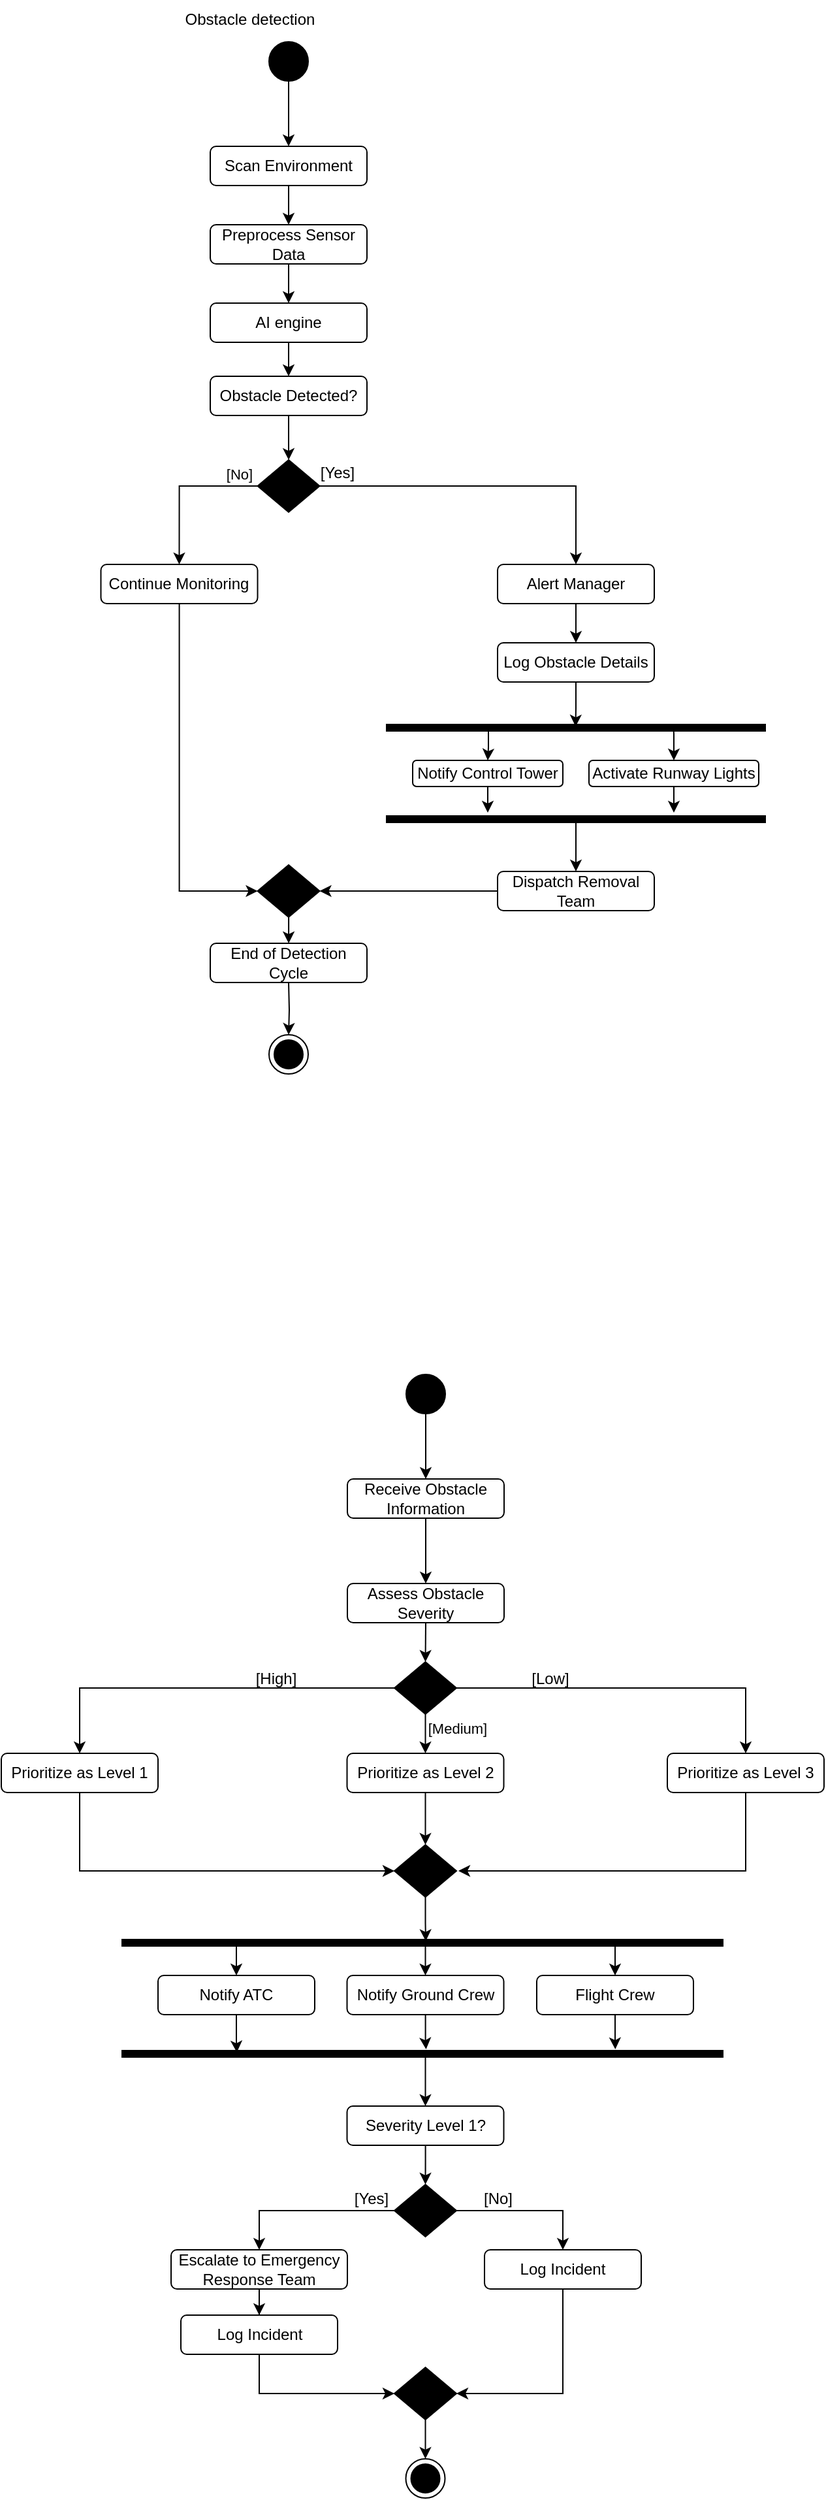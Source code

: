 <mxfile version="24.6.1" type="github">
  <diagram name="Page-1" id="0783ab3e-0a74-02c8-0abd-f7b4e66b4bec">
    <mxGraphModel dx="782" dy="316" grid="1" gridSize="10" guides="1" tooltips="1" connect="1" arrows="1" fold="1" page="1" pageScale="1" pageWidth="850" pageHeight="1100" background="none" math="0" shadow="0">
      <root>
        <mxCell id="0" />
        <mxCell id="1" parent="0" />
        <mxCell id="yVpGU99Wx18fHOG96q4R-1" value="" style="ellipse;fillColor=strokeColor;html=1;" parent="1" vertex="1">
          <mxGeometry x="305" y="40" width="30" height="30" as="geometry" />
        </mxCell>
        <mxCell id="yVpGU99Wx18fHOG96q4R-2" value="" style="ellipse;html=1;shape=endState;fillColor=strokeColor;" parent="1" vertex="1">
          <mxGeometry x="305" y="800" width="30" height="30" as="geometry" />
        </mxCell>
        <mxCell id="yVpGU99Wx18fHOG96q4R-4" value="" style="endArrow=classic;html=1;rounded=0;exitX=0.5;exitY=1;exitDx=0;exitDy=0;" parent="1" source="yVpGU99Wx18fHOG96q4R-1" edge="1">
          <mxGeometry width="50" height="50" relative="1" as="geometry">
            <mxPoint x="645" y="190" as="sourcePoint" />
            <mxPoint x="320" y="120" as="targetPoint" />
          </mxGeometry>
        </mxCell>
        <mxCell id="yVpGU99Wx18fHOG96q4R-37" style="edgeStyle=orthogonalEdgeStyle;rounded=0;orthogonalLoop=1;jettySize=auto;html=1;" parent="1" source="yVpGU99Wx18fHOG96q4R-5" target="yVpGU99Wx18fHOG96q4R-34" edge="1">
          <mxGeometry relative="1" as="geometry" />
        </mxCell>
        <mxCell id="yVpGU99Wx18fHOG96q4R-5" value="Scan Environment" style="rounded=1;whiteSpace=wrap;html=1;" parent="1" vertex="1">
          <mxGeometry x="260" y="120" width="120" height="30" as="geometry" />
        </mxCell>
        <mxCell id="yVpGU99Wx18fHOG96q4R-11" style="edgeStyle=orthogonalEdgeStyle;rounded=0;orthogonalLoop=1;jettySize=auto;html=1;exitX=1;exitY=0.5;exitDx=0;exitDy=0;entryX=0.5;entryY=0;entryDx=0;entryDy=0;" parent="1" source="yVpGU99Wx18fHOG96q4R-8" target="yVpGU99Wx18fHOG96q4R-15" edge="1">
          <mxGeometry relative="1" as="geometry">
            <mxPoint x="425" y="320" as="targetPoint" />
          </mxGeometry>
        </mxCell>
        <mxCell id="yVpGU99Wx18fHOG96q4R-44" style="edgeStyle=orthogonalEdgeStyle;rounded=0;orthogonalLoop=1;jettySize=auto;html=1;entryX=0.5;entryY=0;entryDx=0;entryDy=0;exitX=0;exitY=0.5;exitDx=0;exitDy=0;" parent="1" source="yVpGU99Wx18fHOG96q4R-8" target="yVpGU99Wx18fHOG96q4R-43" edge="1">
          <mxGeometry relative="1" as="geometry" />
        </mxCell>
        <mxCell id="yVpGU99Wx18fHOG96q4R-49" value="[No]" style="edgeLabel;html=1;align=center;verticalAlign=middle;resizable=0;points=[];" parent="yVpGU99Wx18fHOG96q4R-44" vertex="1" connectable="0">
          <mxGeometry x="-0.334" y="1" relative="1" as="geometry">
            <mxPoint x="25" y="-10" as="offset" />
          </mxGeometry>
        </mxCell>
        <mxCell id="yVpGU99Wx18fHOG96q4R-8" value="" style="rhombus;fillColor=#000000;" parent="1" vertex="1">
          <mxGeometry x="296.25" y="360" width="47.5" height="40" as="geometry" />
        </mxCell>
        <mxCell id="yVpGU99Wx18fHOG96q4R-39" style="edgeStyle=orthogonalEdgeStyle;rounded=0;orthogonalLoop=1;jettySize=auto;html=1;entryX=0.5;entryY=0;entryDx=0;entryDy=0;" parent="1" source="yVpGU99Wx18fHOG96q4R-9" target="yVpGU99Wx18fHOG96q4R-35" edge="1">
          <mxGeometry relative="1" as="geometry" />
        </mxCell>
        <mxCell id="yVpGU99Wx18fHOG96q4R-9" value="AI engine" style="rounded=1;whiteSpace=wrap;html=1;" parent="1" vertex="1">
          <mxGeometry x="260" y="240" width="120" height="30" as="geometry" />
        </mxCell>
        <mxCell id="yVpGU99Wx18fHOG96q4R-12" value="[Yes]" style="text;html=1;align=center;verticalAlign=middle;resizable=0;points=[];autosize=1;strokeColor=none;fillColor=none;" parent="1" vertex="1">
          <mxGeometry x="332" y="355" width="50" height="30" as="geometry" />
        </mxCell>
        <mxCell id="yVpGU99Wx18fHOG96q4R-15" value="Alert Manager" style="rounded=1;whiteSpace=wrap;html=1;" parent="1" vertex="1">
          <mxGeometry x="480" y="440" width="120" height="30" as="geometry" />
        </mxCell>
        <mxCell id="yVpGU99Wx18fHOG96q4R-17" value="" style="ellipse;fillColor=strokeColor;html=1;" parent="1" vertex="1">
          <mxGeometry x="410" y="1060" width="30" height="30" as="geometry" />
        </mxCell>
        <mxCell id="yVpGU99Wx18fHOG96q4R-19" value="" style="endArrow=classic;html=1;rounded=0;exitX=0.5;exitY=1;exitDx=0;exitDy=0;" parent="1" source="yVpGU99Wx18fHOG96q4R-17" edge="1">
          <mxGeometry width="50" height="50" relative="1" as="geometry">
            <mxPoint x="750" y="1210" as="sourcePoint" />
            <mxPoint x="425" y="1140" as="targetPoint" />
          </mxGeometry>
        </mxCell>
        <mxCell id="yVpGU99Wx18fHOG96q4R-20" style="edgeStyle=orthogonalEdgeStyle;rounded=0;orthogonalLoop=1;jettySize=auto;html=1;entryX=0.5;entryY=0;entryDx=0;entryDy=0;" parent="1" source="yVpGU99Wx18fHOG96q4R-21" target="yVpGU99Wx18fHOG96q4R-28" edge="1">
          <mxGeometry relative="1" as="geometry">
            <mxPoint x="425" y="1310" as="targetPoint" />
          </mxGeometry>
        </mxCell>
        <mxCell id="yVpGU99Wx18fHOG96q4R-21" value="Receive Obstacle Information" style="rounded=1;whiteSpace=wrap;html=1;" parent="1" vertex="1">
          <mxGeometry x="365" y="1140" width="120" height="30" as="geometry" />
        </mxCell>
        <mxCell id="yVpGU99Wx18fHOG96q4R-27" style="edgeStyle=orthogonalEdgeStyle;rounded=0;orthogonalLoop=1;jettySize=auto;html=1;exitX=0.5;exitY=1;exitDx=0;exitDy=0;entryX=0.5;entryY=0;entryDx=0;entryDy=0;" parent="1" source="yVpGU99Wx18fHOG96q4R-28" target="yVpGU99Wx18fHOG96q4R-79" edge="1">
          <mxGeometry relative="1" as="geometry">
            <mxPoint x="425" y="1300" as="targetPoint" />
          </mxGeometry>
        </mxCell>
        <mxCell id="yVpGU99Wx18fHOG96q4R-28" value="Assess Obstacle Severity" style="rounded=1;whiteSpace=wrap;html=1;" parent="1" vertex="1">
          <mxGeometry x="365" y="1220" width="120" height="30" as="geometry" />
        </mxCell>
        <mxCell id="yVpGU99Wx18fHOG96q4R-33" value="Obstacle detection" style="text;html=1;align=center;verticalAlign=middle;resizable=0;points=[];autosize=1;strokeColor=none;fillColor=none;" parent="1" vertex="1">
          <mxGeometry x="230" y="8" width="120" height="30" as="geometry" />
        </mxCell>
        <mxCell id="yVpGU99Wx18fHOG96q4R-38" style="edgeStyle=orthogonalEdgeStyle;rounded=0;orthogonalLoop=1;jettySize=auto;html=1;entryX=0.5;entryY=0;entryDx=0;entryDy=0;" parent="1" source="yVpGU99Wx18fHOG96q4R-34" target="yVpGU99Wx18fHOG96q4R-9" edge="1">
          <mxGeometry relative="1" as="geometry" />
        </mxCell>
        <mxCell id="yVpGU99Wx18fHOG96q4R-34" value="Preprocess Sensor Data" style="rounded=1;whiteSpace=wrap;html=1;" parent="1" vertex="1">
          <mxGeometry x="260" y="180" width="120" height="30" as="geometry" />
        </mxCell>
        <mxCell id="yVpGU99Wx18fHOG96q4R-40" style="edgeStyle=orthogonalEdgeStyle;rounded=0;orthogonalLoop=1;jettySize=auto;html=1;" parent="1" source="yVpGU99Wx18fHOG96q4R-35" target="yVpGU99Wx18fHOG96q4R-8" edge="1">
          <mxGeometry relative="1" as="geometry" />
        </mxCell>
        <mxCell id="yVpGU99Wx18fHOG96q4R-35" value="Obstacle Detected?" style="rounded=1;whiteSpace=wrap;html=1;" parent="1" vertex="1">
          <mxGeometry x="260" y="296" width="120" height="30" as="geometry" />
        </mxCell>
        <mxCell id="yVpGU99Wx18fHOG96q4R-41" value="Log Obstacle Details" style="rounded=1;whiteSpace=wrap;html=1;" parent="1" vertex="1">
          <mxGeometry x="480" y="500" width="120" height="30" as="geometry" />
        </mxCell>
        <mxCell id="yVpGU99Wx18fHOG96q4R-42" style="edgeStyle=orthogonalEdgeStyle;rounded=0;orthogonalLoop=1;jettySize=auto;html=1;entryX=0.5;entryY=0;entryDx=0;entryDy=0;" parent="1" source="yVpGU99Wx18fHOG96q4R-15" target="yVpGU99Wx18fHOG96q4R-41" edge="1">
          <mxGeometry relative="1" as="geometry" />
        </mxCell>
        <mxCell id="yVpGU99Wx18fHOG96q4R-51" style="edgeStyle=orthogonalEdgeStyle;rounded=0;orthogonalLoop=1;jettySize=auto;html=1;entryX=0;entryY=0.5;entryDx=0;entryDy=0;" parent="1" source="yVpGU99Wx18fHOG96q4R-43" target="yVpGU99Wx18fHOG96q4R-50" edge="1">
          <mxGeometry relative="1" as="geometry" />
        </mxCell>
        <mxCell id="yVpGU99Wx18fHOG96q4R-43" value="Continue Monitoring" style="rounded=1;whiteSpace=wrap;html=1;" parent="1" vertex="1">
          <mxGeometry x="176.25" y="440" width="120" height="30" as="geometry" />
        </mxCell>
        <mxCell id="yVpGU99Wx18fHOG96q4R-54" style="edgeStyle=orthogonalEdgeStyle;rounded=0;orthogonalLoop=1;jettySize=auto;html=1;" parent="1" source="yVpGU99Wx18fHOG96q4R-50" edge="1">
          <mxGeometry relative="1" as="geometry">
            <mxPoint x="320" y="730" as="targetPoint" />
          </mxGeometry>
        </mxCell>
        <mxCell id="yVpGU99Wx18fHOG96q4R-50" value="" style="rhombus;fillColor=#000000;" parent="1" vertex="1">
          <mxGeometry x="296.25" y="670" width="47.5" height="40" as="geometry" />
        </mxCell>
        <mxCell id="yVpGU99Wx18fHOG96q4R-57" style="edgeStyle=orthogonalEdgeStyle;rounded=0;orthogonalLoop=1;jettySize=auto;html=1;entryX=0.5;entryY=0;entryDx=0;entryDy=0;" parent="1" target="yVpGU99Wx18fHOG96q4R-2" edge="1">
          <mxGeometry relative="1" as="geometry">
            <mxPoint x="320" y="760" as="sourcePoint" />
          </mxGeometry>
        </mxCell>
        <mxCell id="yVpGU99Wx18fHOG96q4R-53" value="End of Detection Cycle" style="rounded=1;whiteSpace=wrap;html=1;" parent="1" vertex="1">
          <mxGeometry x="260" y="730" width="120" height="30" as="geometry" />
        </mxCell>
        <mxCell id="yVpGU99Wx18fHOG96q4R-67" style="edgeStyle=orthogonalEdgeStyle;rounded=0;orthogonalLoop=1;jettySize=auto;html=1;entryX=0.5;entryY=0;entryDx=0;entryDy=0;" parent="1" source="yVpGU99Wx18fHOG96q4R-60" target="yVpGU99Wx18fHOG96q4R-64" edge="1">
          <mxGeometry relative="1" as="geometry">
            <Array as="points">
              <mxPoint x="473" y="580" />
              <mxPoint x="473" y="580" />
            </Array>
          </mxGeometry>
        </mxCell>
        <mxCell id="yVpGU99Wx18fHOG96q4R-60" value="" style="html=1;points=[];perimeter=orthogonalPerimeter;fillColor=strokeColor;rotation=-90;" parent="1" vertex="1">
          <mxGeometry x="537.5" y="420" width="5" height="290" as="geometry" />
        </mxCell>
        <mxCell id="yVpGU99Wx18fHOG96q4R-63" style="edgeStyle=orthogonalEdgeStyle;rounded=0;orthogonalLoop=1;jettySize=auto;html=1;entryX=0.686;entryY=0.499;entryDx=0;entryDy=0;entryPerimeter=0;" parent="1" source="yVpGU99Wx18fHOG96q4R-41" target="yVpGU99Wx18fHOG96q4R-60" edge="1">
          <mxGeometry relative="1" as="geometry" />
        </mxCell>
        <mxCell id="yVpGU99Wx18fHOG96q4R-64" value="Notify Control Tower" style="rounded=1;whiteSpace=wrap;html=1;" parent="1" vertex="1">
          <mxGeometry x="415" y="590" width="115" height="20" as="geometry" />
        </mxCell>
        <mxCell id="yVpGU99Wx18fHOG96q4R-71" style="edgeStyle=orthogonalEdgeStyle;rounded=0;orthogonalLoop=1;jettySize=auto;html=1;" parent="1" source="yVpGU99Wx18fHOG96q4R-65" edge="1">
          <mxGeometry relative="1" as="geometry">
            <mxPoint x="615" y="630" as="targetPoint" />
            <Array as="points">
              <mxPoint x="615" y="620" />
              <mxPoint x="615" y="620" />
            </Array>
          </mxGeometry>
        </mxCell>
        <mxCell id="yVpGU99Wx18fHOG96q4R-65" value="Activate Runway Lights" style="rounded=1;whiteSpace=wrap;html=1;" parent="1" vertex="1">
          <mxGeometry x="550" y="590" width="130" height="20" as="geometry" />
        </mxCell>
        <mxCell id="yVpGU99Wx18fHOG96q4R-73" style="edgeStyle=orthogonalEdgeStyle;rounded=0;orthogonalLoop=1;jettySize=auto;html=1;entryX=0.5;entryY=0;entryDx=0;entryDy=0;" parent="1" source="yVpGU99Wx18fHOG96q4R-66" target="yVpGU99Wx18fHOG96q4R-72" edge="1">
          <mxGeometry relative="1" as="geometry" />
        </mxCell>
        <mxCell id="yVpGU99Wx18fHOG96q4R-66" value="" style="html=1;points=[];perimeter=orthogonalPerimeter;fillColor=strokeColor;rotation=-90;" parent="1" vertex="1">
          <mxGeometry x="537.5" y="490" width="5" height="290" as="geometry" />
        </mxCell>
        <mxCell id="yVpGU99Wx18fHOG96q4R-69" style="edgeStyle=orthogonalEdgeStyle;rounded=0;orthogonalLoop=1;jettySize=auto;html=1;entryX=0.165;entryY=0.758;entryDx=0;entryDy=0;entryPerimeter=0;startArrow=classic;startFill=1;endArrow=none;endFill=0;" parent="1" source="yVpGU99Wx18fHOG96q4R-65" target="yVpGU99Wx18fHOG96q4R-60" edge="1">
          <mxGeometry relative="1" as="geometry" />
        </mxCell>
        <mxCell id="yVpGU99Wx18fHOG96q4R-70" style="edgeStyle=orthogonalEdgeStyle;rounded=0;orthogonalLoop=1;jettySize=auto;html=1;entryX=1.5;entryY=0.267;entryDx=0;entryDy=0;entryPerimeter=0;" parent="1" source="yVpGU99Wx18fHOG96q4R-64" target="yVpGU99Wx18fHOG96q4R-66" edge="1">
          <mxGeometry relative="1" as="geometry" />
        </mxCell>
        <mxCell id="yVpGU99Wx18fHOG96q4R-78" style="edgeStyle=orthogonalEdgeStyle;rounded=0;orthogonalLoop=1;jettySize=auto;html=1;entryX=1;entryY=0.5;entryDx=0;entryDy=0;" parent="1" source="yVpGU99Wx18fHOG96q4R-72" target="yVpGU99Wx18fHOG96q4R-50" edge="1">
          <mxGeometry relative="1" as="geometry" />
        </mxCell>
        <mxCell id="yVpGU99Wx18fHOG96q4R-72" value="Dispatch Removal Team" style="rounded=1;whiteSpace=wrap;html=1;" parent="1" vertex="1">
          <mxGeometry x="480" y="675" width="120" height="30" as="geometry" />
        </mxCell>
        <mxCell id="yVpGU99Wx18fHOG96q4R-83" style="edgeStyle=orthogonalEdgeStyle;rounded=0;orthogonalLoop=1;jettySize=auto;html=1;entryX=0.5;entryY=0;entryDx=0;entryDy=0;" parent="1" source="yVpGU99Wx18fHOG96q4R-79" target="yVpGU99Wx18fHOG96q4R-81" edge="1">
          <mxGeometry relative="1" as="geometry" />
        </mxCell>
        <mxCell id="yVpGU99Wx18fHOG96q4R-87" value="[Medium]" style="edgeLabel;html=1;align=center;verticalAlign=middle;resizable=0;points=[];" parent="yVpGU99Wx18fHOG96q4R-83" vertex="1" connectable="0">
          <mxGeometry x="-0.313" y="2" relative="1" as="geometry">
            <mxPoint x="22" as="offset" />
          </mxGeometry>
        </mxCell>
        <mxCell id="yVpGU99Wx18fHOG96q4R-84" style="edgeStyle=orthogonalEdgeStyle;rounded=0;orthogonalLoop=1;jettySize=auto;html=1;entryX=0.5;entryY=0;entryDx=0;entryDy=0;" parent="1" source="yVpGU99Wx18fHOG96q4R-79" target="yVpGU99Wx18fHOG96q4R-80" edge="1">
          <mxGeometry relative="1" as="geometry" />
        </mxCell>
        <mxCell id="yVpGU99Wx18fHOG96q4R-85" style="edgeStyle=orthogonalEdgeStyle;rounded=0;orthogonalLoop=1;jettySize=auto;html=1;entryX=0.5;entryY=0;entryDx=0;entryDy=0;" parent="1" source="yVpGU99Wx18fHOG96q4R-79" target="yVpGU99Wx18fHOG96q4R-82" edge="1">
          <mxGeometry relative="1" as="geometry" />
        </mxCell>
        <mxCell id="yVpGU99Wx18fHOG96q4R-79" value="" style="rhombus;fillColor=#000000;" parent="1" vertex="1">
          <mxGeometry x="401" y="1280" width="47.5" height="40" as="geometry" />
        </mxCell>
        <mxCell id="yVpGU99Wx18fHOG96q4R-91" style="edgeStyle=orthogonalEdgeStyle;rounded=0;orthogonalLoop=1;jettySize=auto;html=1;entryX=0;entryY=0.5;entryDx=0;entryDy=0;" parent="1" source="yVpGU99Wx18fHOG96q4R-80" target="yVpGU99Wx18fHOG96q4R-90" edge="1">
          <mxGeometry relative="1" as="geometry">
            <Array as="points">
              <mxPoint x="160" y="1440" />
            </Array>
          </mxGeometry>
        </mxCell>
        <mxCell id="yVpGU99Wx18fHOG96q4R-80" value="Prioritize as Level 1" style="rounded=1;whiteSpace=wrap;html=1;" parent="1" vertex="1">
          <mxGeometry x="100" y="1350" width="120" height="30" as="geometry" />
        </mxCell>
        <mxCell id="yVpGU99Wx18fHOG96q4R-92" style="edgeStyle=orthogonalEdgeStyle;rounded=0;orthogonalLoop=1;jettySize=auto;html=1;entryX=0.5;entryY=0;entryDx=0;entryDy=0;" parent="1" source="yVpGU99Wx18fHOG96q4R-81" target="yVpGU99Wx18fHOG96q4R-90" edge="1">
          <mxGeometry relative="1" as="geometry" />
        </mxCell>
        <mxCell id="yVpGU99Wx18fHOG96q4R-81" value="Prioritize as Level 2" style="rounded=1;whiteSpace=wrap;html=1;" parent="1" vertex="1">
          <mxGeometry x="364.75" y="1350" width="120" height="30" as="geometry" />
        </mxCell>
        <mxCell id="yVpGU99Wx18fHOG96q4R-93" style="edgeStyle=orthogonalEdgeStyle;rounded=0;orthogonalLoop=1;jettySize=auto;html=1;" parent="1" source="yVpGU99Wx18fHOG96q4R-82" edge="1">
          <mxGeometry relative="1" as="geometry">
            <mxPoint x="450" y="1440" as="targetPoint" />
            <Array as="points">
              <mxPoint x="670" y="1440" />
            </Array>
          </mxGeometry>
        </mxCell>
        <mxCell id="yVpGU99Wx18fHOG96q4R-82" value="Prioritize as Level 3" style="rounded=1;whiteSpace=wrap;html=1;" parent="1" vertex="1">
          <mxGeometry x="610" y="1350" width="120" height="30" as="geometry" />
        </mxCell>
        <mxCell id="yVpGU99Wx18fHOG96q4R-86" value="[High]" style="text;html=1;align=center;verticalAlign=middle;resizable=0;points=[];autosize=1;strokeColor=none;fillColor=none;" parent="1" vertex="1">
          <mxGeometry x="285" y="1278" width="50" height="30" as="geometry" />
        </mxCell>
        <mxCell id="yVpGU99Wx18fHOG96q4R-88" value="[Low]" style="text;html=1;align=center;verticalAlign=middle;resizable=0;points=[];autosize=1;strokeColor=none;fillColor=none;" parent="1" vertex="1">
          <mxGeometry x="495" y="1278" width="50" height="30" as="geometry" />
        </mxCell>
        <mxCell id="yVpGU99Wx18fHOG96q4R-89" value="Notify ATC" style="rounded=1;whiteSpace=wrap;html=1;" parent="1" vertex="1">
          <mxGeometry x="220" y="1520" width="120" height="30" as="geometry" />
        </mxCell>
        <mxCell id="yVpGU99Wx18fHOG96q4R-90" value="" style="rhombus;fillColor=#000000;" parent="1" vertex="1">
          <mxGeometry x="401" y="1420" width="47.5" height="40" as="geometry" />
        </mxCell>
        <mxCell id="yVpGU99Wx18fHOG96q4R-99" style="edgeStyle=orthogonalEdgeStyle;rounded=0;orthogonalLoop=1;jettySize=auto;html=1;entryX=0.5;entryY=0;entryDx=0;entryDy=0;" parent="1" source="yVpGU99Wx18fHOG96q4R-94" target="yVpGU99Wx18fHOG96q4R-95" edge="1">
          <mxGeometry relative="1" as="geometry">
            <Array as="points">
              <mxPoint x="420" y="1510" />
              <mxPoint x="420" y="1510" />
            </Array>
          </mxGeometry>
        </mxCell>
        <mxCell id="yVpGU99Wx18fHOG96q4R-100" style="edgeStyle=orthogonalEdgeStyle;rounded=0;orthogonalLoop=1;jettySize=auto;html=1;entryX=0.5;entryY=0;entryDx=0;entryDy=0;" parent="1" source="yVpGU99Wx18fHOG96q4R-94" target="yVpGU99Wx18fHOG96q4R-89" edge="1">
          <mxGeometry relative="1" as="geometry">
            <Array as="points">
              <mxPoint x="280" y="1500" />
              <mxPoint x="280" y="1500" />
            </Array>
          </mxGeometry>
        </mxCell>
        <mxCell id="yVpGU99Wx18fHOG96q4R-101" style="edgeStyle=orthogonalEdgeStyle;rounded=0;orthogonalLoop=1;jettySize=auto;html=1;entryX=0.5;entryY=0;entryDx=0;entryDy=0;" parent="1" source="yVpGU99Wx18fHOG96q4R-94" target="yVpGU99Wx18fHOG96q4R-96" edge="1">
          <mxGeometry relative="1" as="geometry">
            <Array as="points">
              <mxPoint x="570" y="1510" />
              <mxPoint x="570" y="1510" />
            </Array>
          </mxGeometry>
        </mxCell>
        <mxCell id="yVpGU99Wx18fHOG96q4R-94" value="" style="html=1;points=[];perimeter=orthogonalPerimeter;fillColor=strokeColor;rotation=-90;" parent="1" vertex="1">
          <mxGeometry x="420" y="1265" width="5" height="460" as="geometry" />
        </mxCell>
        <mxCell id="yVpGU99Wx18fHOG96q4R-95" value="Notify Ground Crew" style="rounded=1;whiteSpace=wrap;html=1;" parent="1" vertex="1">
          <mxGeometry x="364.75" y="1520" width="120" height="30" as="geometry" />
        </mxCell>
        <mxCell id="yVpGU99Wx18fHOG96q4R-96" value="Flight Crew" style="rounded=1;whiteSpace=wrap;html=1;" parent="1" vertex="1">
          <mxGeometry x="510" y="1520" width="120" height="30" as="geometry" />
        </mxCell>
        <mxCell id="yVpGU99Wx18fHOG96q4R-98" style="edgeStyle=orthogonalEdgeStyle;rounded=0;orthogonalLoop=1;jettySize=auto;html=1;entryX=0.764;entryY=0.507;entryDx=0;entryDy=0;entryPerimeter=0;" parent="1" source="yVpGU99Wx18fHOG96q4R-90" target="yVpGU99Wx18fHOG96q4R-94" edge="1">
          <mxGeometry relative="1" as="geometry">
            <Array as="points">
              <mxPoint x="425" y="1480" />
              <mxPoint x="425" y="1480" />
              <mxPoint x="425" y="1494" />
            </Array>
          </mxGeometry>
        </mxCell>
        <mxCell id="yVpGU99Wx18fHOG96q4R-107" style="edgeStyle=orthogonalEdgeStyle;rounded=0;orthogonalLoop=1;jettySize=auto;html=1;entryX=0.5;entryY=0;entryDx=0;entryDy=0;" parent="1" source="yVpGU99Wx18fHOG96q4R-102" target="yVpGU99Wx18fHOG96q4R-106" edge="1">
          <mxGeometry relative="1" as="geometry">
            <Array as="points">
              <mxPoint x="425" y="1590" />
              <mxPoint x="425" y="1590" />
            </Array>
          </mxGeometry>
        </mxCell>
        <mxCell id="yVpGU99Wx18fHOG96q4R-102" value="" style="html=1;points=[];perimeter=orthogonalPerimeter;fillColor=strokeColor;rotation=-90;" parent="1" vertex="1">
          <mxGeometry x="420" y="1350" width="5" height="460" as="geometry" />
        </mxCell>
        <mxCell id="yVpGU99Wx18fHOG96q4R-103" style="edgeStyle=orthogonalEdgeStyle;rounded=0;orthogonalLoop=1;jettySize=auto;html=1;entryX=0.713;entryY=0.191;entryDx=0;entryDy=0;entryPerimeter=0;" parent="1" source="yVpGU99Wx18fHOG96q4R-89" target="yVpGU99Wx18fHOG96q4R-102" edge="1">
          <mxGeometry relative="1" as="geometry" />
        </mxCell>
        <mxCell id="yVpGU99Wx18fHOG96q4R-104" style="edgeStyle=orthogonalEdgeStyle;rounded=0;orthogonalLoop=1;jettySize=auto;html=1;entryX=1.2;entryY=0.506;entryDx=0;entryDy=0;entryPerimeter=0;" parent="1" source="yVpGU99Wx18fHOG96q4R-95" target="yVpGU99Wx18fHOG96q4R-102" edge="1">
          <mxGeometry relative="1" as="geometry" />
        </mxCell>
        <mxCell id="yVpGU99Wx18fHOG96q4R-105" style="edgeStyle=orthogonalEdgeStyle;rounded=0;orthogonalLoop=1;jettySize=auto;html=1;entryX=1.2;entryY=0.821;entryDx=0;entryDy=0;entryPerimeter=0;" parent="1" source="yVpGU99Wx18fHOG96q4R-96" target="yVpGU99Wx18fHOG96q4R-102" edge="1">
          <mxGeometry relative="1" as="geometry" />
        </mxCell>
        <mxCell id="yVpGU99Wx18fHOG96q4R-109" style="edgeStyle=orthogonalEdgeStyle;rounded=0;orthogonalLoop=1;jettySize=auto;html=1;entryX=0.5;entryY=0;entryDx=0;entryDy=0;" parent="1" source="yVpGU99Wx18fHOG96q4R-106" target="yVpGU99Wx18fHOG96q4R-108" edge="1">
          <mxGeometry relative="1" as="geometry" />
        </mxCell>
        <mxCell id="yVpGU99Wx18fHOG96q4R-106" value="Severity Level 1?" style="rounded=1;whiteSpace=wrap;html=1;" parent="1" vertex="1">
          <mxGeometry x="364.75" y="1620" width="120" height="30" as="geometry" />
        </mxCell>
        <mxCell id="yVpGU99Wx18fHOG96q4R-113" style="edgeStyle=orthogonalEdgeStyle;rounded=0;orthogonalLoop=1;jettySize=auto;html=1;entryX=0.5;entryY=0;entryDx=0;entryDy=0;" parent="1" source="yVpGU99Wx18fHOG96q4R-108" target="yVpGU99Wx18fHOG96q4R-110" edge="1">
          <mxGeometry relative="1" as="geometry" />
        </mxCell>
        <mxCell id="yVpGU99Wx18fHOG96q4R-114" style="edgeStyle=orthogonalEdgeStyle;rounded=0;orthogonalLoop=1;jettySize=auto;html=1;entryX=0.5;entryY=0;entryDx=0;entryDy=0;" parent="1" source="yVpGU99Wx18fHOG96q4R-108" target="yVpGU99Wx18fHOG96q4R-111" edge="1">
          <mxGeometry relative="1" as="geometry" />
        </mxCell>
        <mxCell id="yVpGU99Wx18fHOG96q4R-108" value="" style="rhombus;fillColor=#000000;" parent="1" vertex="1">
          <mxGeometry x="401" y="1680" width="47.5" height="40" as="geometry" />
        </mxCell>
        <mxCell id="yVpGU99Wx18fHOG96q4R-115" style="edgeStyle=orthogonalEdgeStyle;rounded=0;orthogonalLoop=1;jettySize=auto;html=1;entryX=0.5;entryY=0;entryDx=0;entryDy=0;" parent="1" source="yVpGU99Wx18fHOG96q4R-110" target="yVpGU99Wx18fHOG96q4R-112" edge="1">
          <mxGeometry relative="1" as="geometry" />
        </mxCell>
        <mxCell id="yVpGU99Wx18fHOG96q4R-110" value="Escalate to Emergency Response Team" style="rounded=1;whiteSpace=wrap;html=1;" parent="1" vertex="1">
          <mxGeometry x="230" y="1730" width="135" height="30" as="geometry" />
        </mxCell>
        <mxCell id="yVpGU99Wx18fHOG96q4R-117" style="edgeStyle=orthogonalEdgeStyle;rounded=0;orthogonalLoop=1;jettySize=auto;html=1;entryX=1;entryY=0.5;entryDx=0;entryDy=0;" parent="1" source="yVpGU99Wx18fHOG96q4R-111" target="yVpGU99Wx18fHOG96q4R-116" edge="1">
          <mxGeometry relative="1" as="geometry">
            <Array as="points">
              <mxPoint x="530" y="1840" />
            </Array>
          </mxGeometry>
        </mxCell>
        <mxCell id="yVpGU99Wx18fHOG96q4R-111" value="Log Incident" style="rounded=1;whiteSpace=wrap;html=1;" parent="1" vertex="1">
          <mxGeometry x="470" y="1730" width="120" height="30" as="geometry" />
        </mxCell>
        <mxCell id="yVpGU99Wx18fHOG96q4R-118" style="edgeStyle=orthogonalEdgeStyle;rounded=0;orthogonalLoop=1;jettySize=auto;html=1;entryX=0;entryY=0.5;entryDx=0;entryDy=0;exitX=0.5;exitY=1;exitDx=0;exitDy=0;" parent="1" source="yVpGU99Wx18fHOG96q4R-112" target="yVpGU99Wx18fHOG96q4R-116" edge="1">
          <mxGeometry relative="1" as="geometry" />
        </mxCell>
        <mxCell id="yVpGU99Wx18fHOG96q4R-112" value="Log Incident" style="rounded=1;whiteSpace=wrap;html=1;" parent="1" vertex="1">
          <mxGeometry x="237.5" y="1780" width="120" height="30" as="geometry" />
        </mxCell>
        <mxCell id="yVpGU99Wx18fHOG96q4R-120" style="edgeStyle=orthogonalEdgeStyle;rounded=0;orthogonalLoop=1;jettySize=auto;html=1;entryX=0.5;entryY=0;entryDx=0;entryDy=0;" parent="1" source="yVpGU99Wx18fHOG96q4R-116" target="yVpGU99Wx18fHOG96q4R-119" edge="1">
          <mxGeometry relative="1" as="geometry" />
        </mxCell>
        <mxCell id="yVpGU99Wx18fHOG96q4R-116" value="" style="rhombus;fillColor=#000000;" parent="1" vertex="1">
          <mxGeometry x="401" y="1820" width="47.5" height="40" as="geometry" />
        </mxCell>
        <mxCell id="yVpGU99Wx18fHOG96q4R-119" value="" style="ellipse;html=1;shape=endState;fillColor=strokeColor;" parent="1" vertex="1">
          <mxGeometry x="409.75" y="1890" width="30" height="30" as="geometry" />
        </mxCell>
        <mxCell id="e0KyjRSIXtj_pvD0PJb1-1" value="[No]" style="text;html=1;align=center;verticalAlign=middle;resizable=0;points=[];autosize=1;strokeColor=none;fillColor=none;" vertex="1" parent="1">
          <mxGeometry x="455" y="1676" width="50" height="30" as="geometry" />
        </mxCell>
        <mxCell id="e0KyjRSIXtj_pvD0PJb1-2" value="[Yes]" style="text;html=1;align=center;verticalAlign=middle;resizable=0;points=[];autosize=1;strokeColor=none;fillColor=none;" vertex="1" parent="1">
          <mxGeometry x="357.5" y="1676" width="50" height="30" as="geometry" />
        </mxCell>
      </root>
    </mxGraphModel>
  </diagram>
</mxfile>
